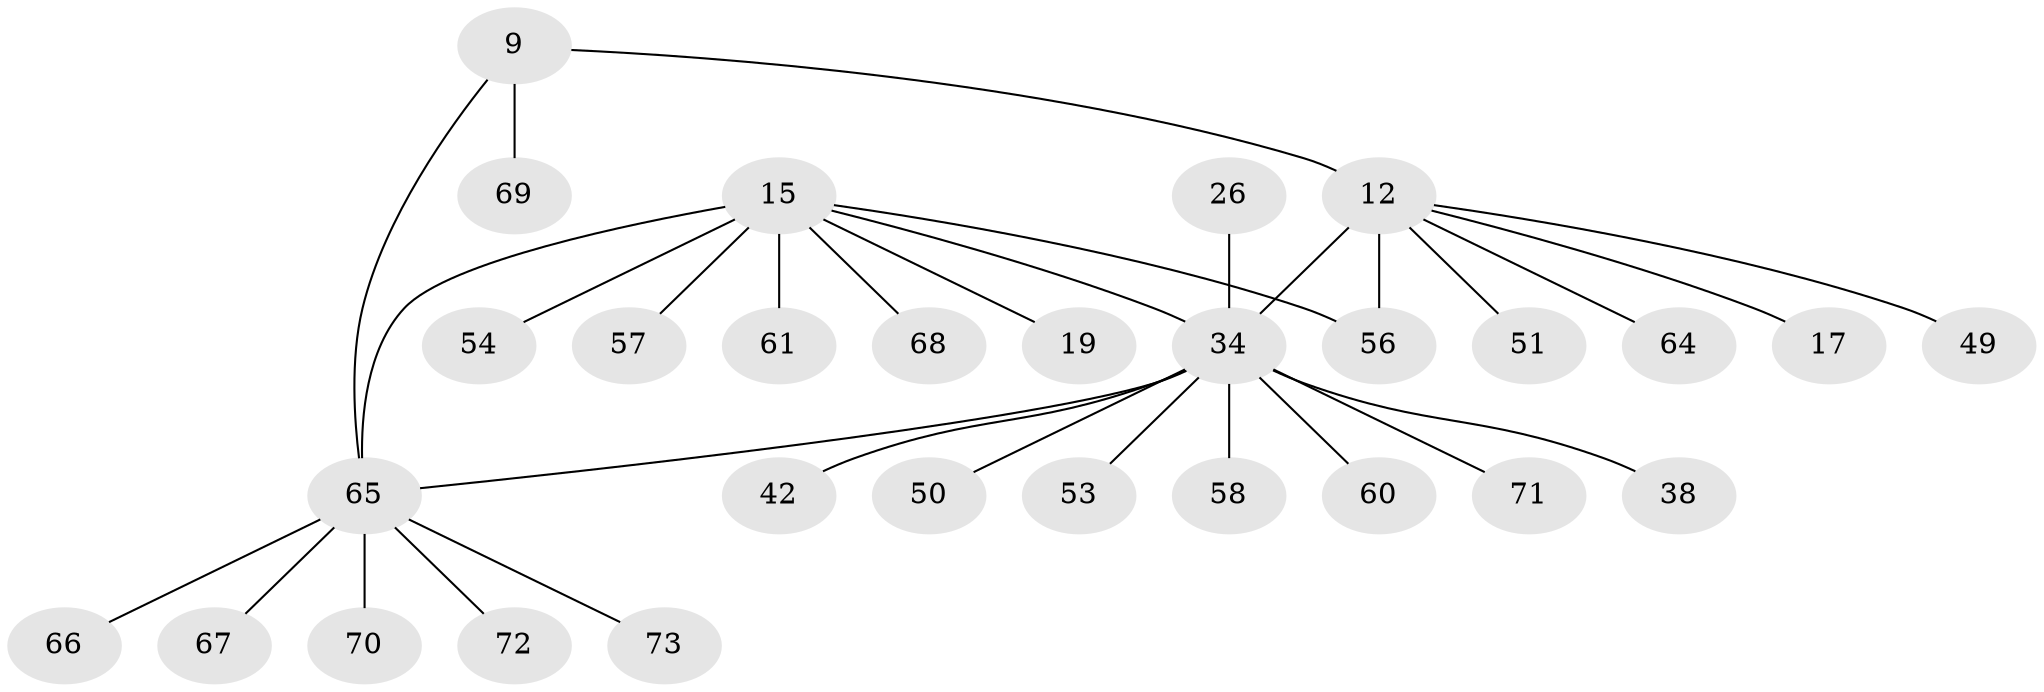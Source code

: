 // original degree distribution, {6: 0.0273972602739726, 4: 0.0410958904109589, 8: 0.0547945205479452, 7: 0.0136986301369863, 3: 0.0821917808219178, 5: 0.0684931506849315, 1: 0.4931506849315068, 2: 0.2191780821917808}
// Generated by graph-tools (version 1.1) at 2025/58/03/04/25 21:58:11]
// undirected, 29 vertices, 31 edges
graph export_dot {
graph [start="1"]
  node [color=gray90,style=filled];
  9;
  12 [super="+2"];
  15 [super="+5"];
  17;
  19;
  26 [super="+24"];
  34 [super="+28+14+21+16"];
  38;
  42;
  49;
  50 [super="+43"];
  51;
  53;
  54;
  56 [super="+55"];
  57;
  58 [super="+36"];
  60;
  61;
  64 [super="+46+59"];
  65 [super="+63+32+35"];
  66 [super="+45"];
  67;
  68;
  69 [super="+41"];
  70 [super="+44"];
  71;
  72 [super="+48+52"];
  73;
  9 -- 12 [weight=2];
  9 -- 69;
  9 -- 65 [weight=2];
  12 -- 49;
  12 -- 51;
  12 -- 17;
  12 -- 64;
  12 -- 34 [weight=4];
  12 -- 56 [weight=2];
  15 -- 19 [weight=2];
  15 -- 54 [weight=2];
  15 -- 61;
  15 -- 68;
  15 -- 57;
  15 -- 34 [weight=2];
  15 -- 56;
  15 -- 65 [weight=3];
  26 -- 34;
  34 -- 42;
  34 -- 50;
  34 -- 53;
  34 -- 58;
  34 -- 60;
  34 -- 38;
  34 -- 71;
  34 -- 65 [weight=2];
  65 -- 66;
  65 -- 67;
  65 -- 70;
  65 -- 72;
  65 -- 73;
}
